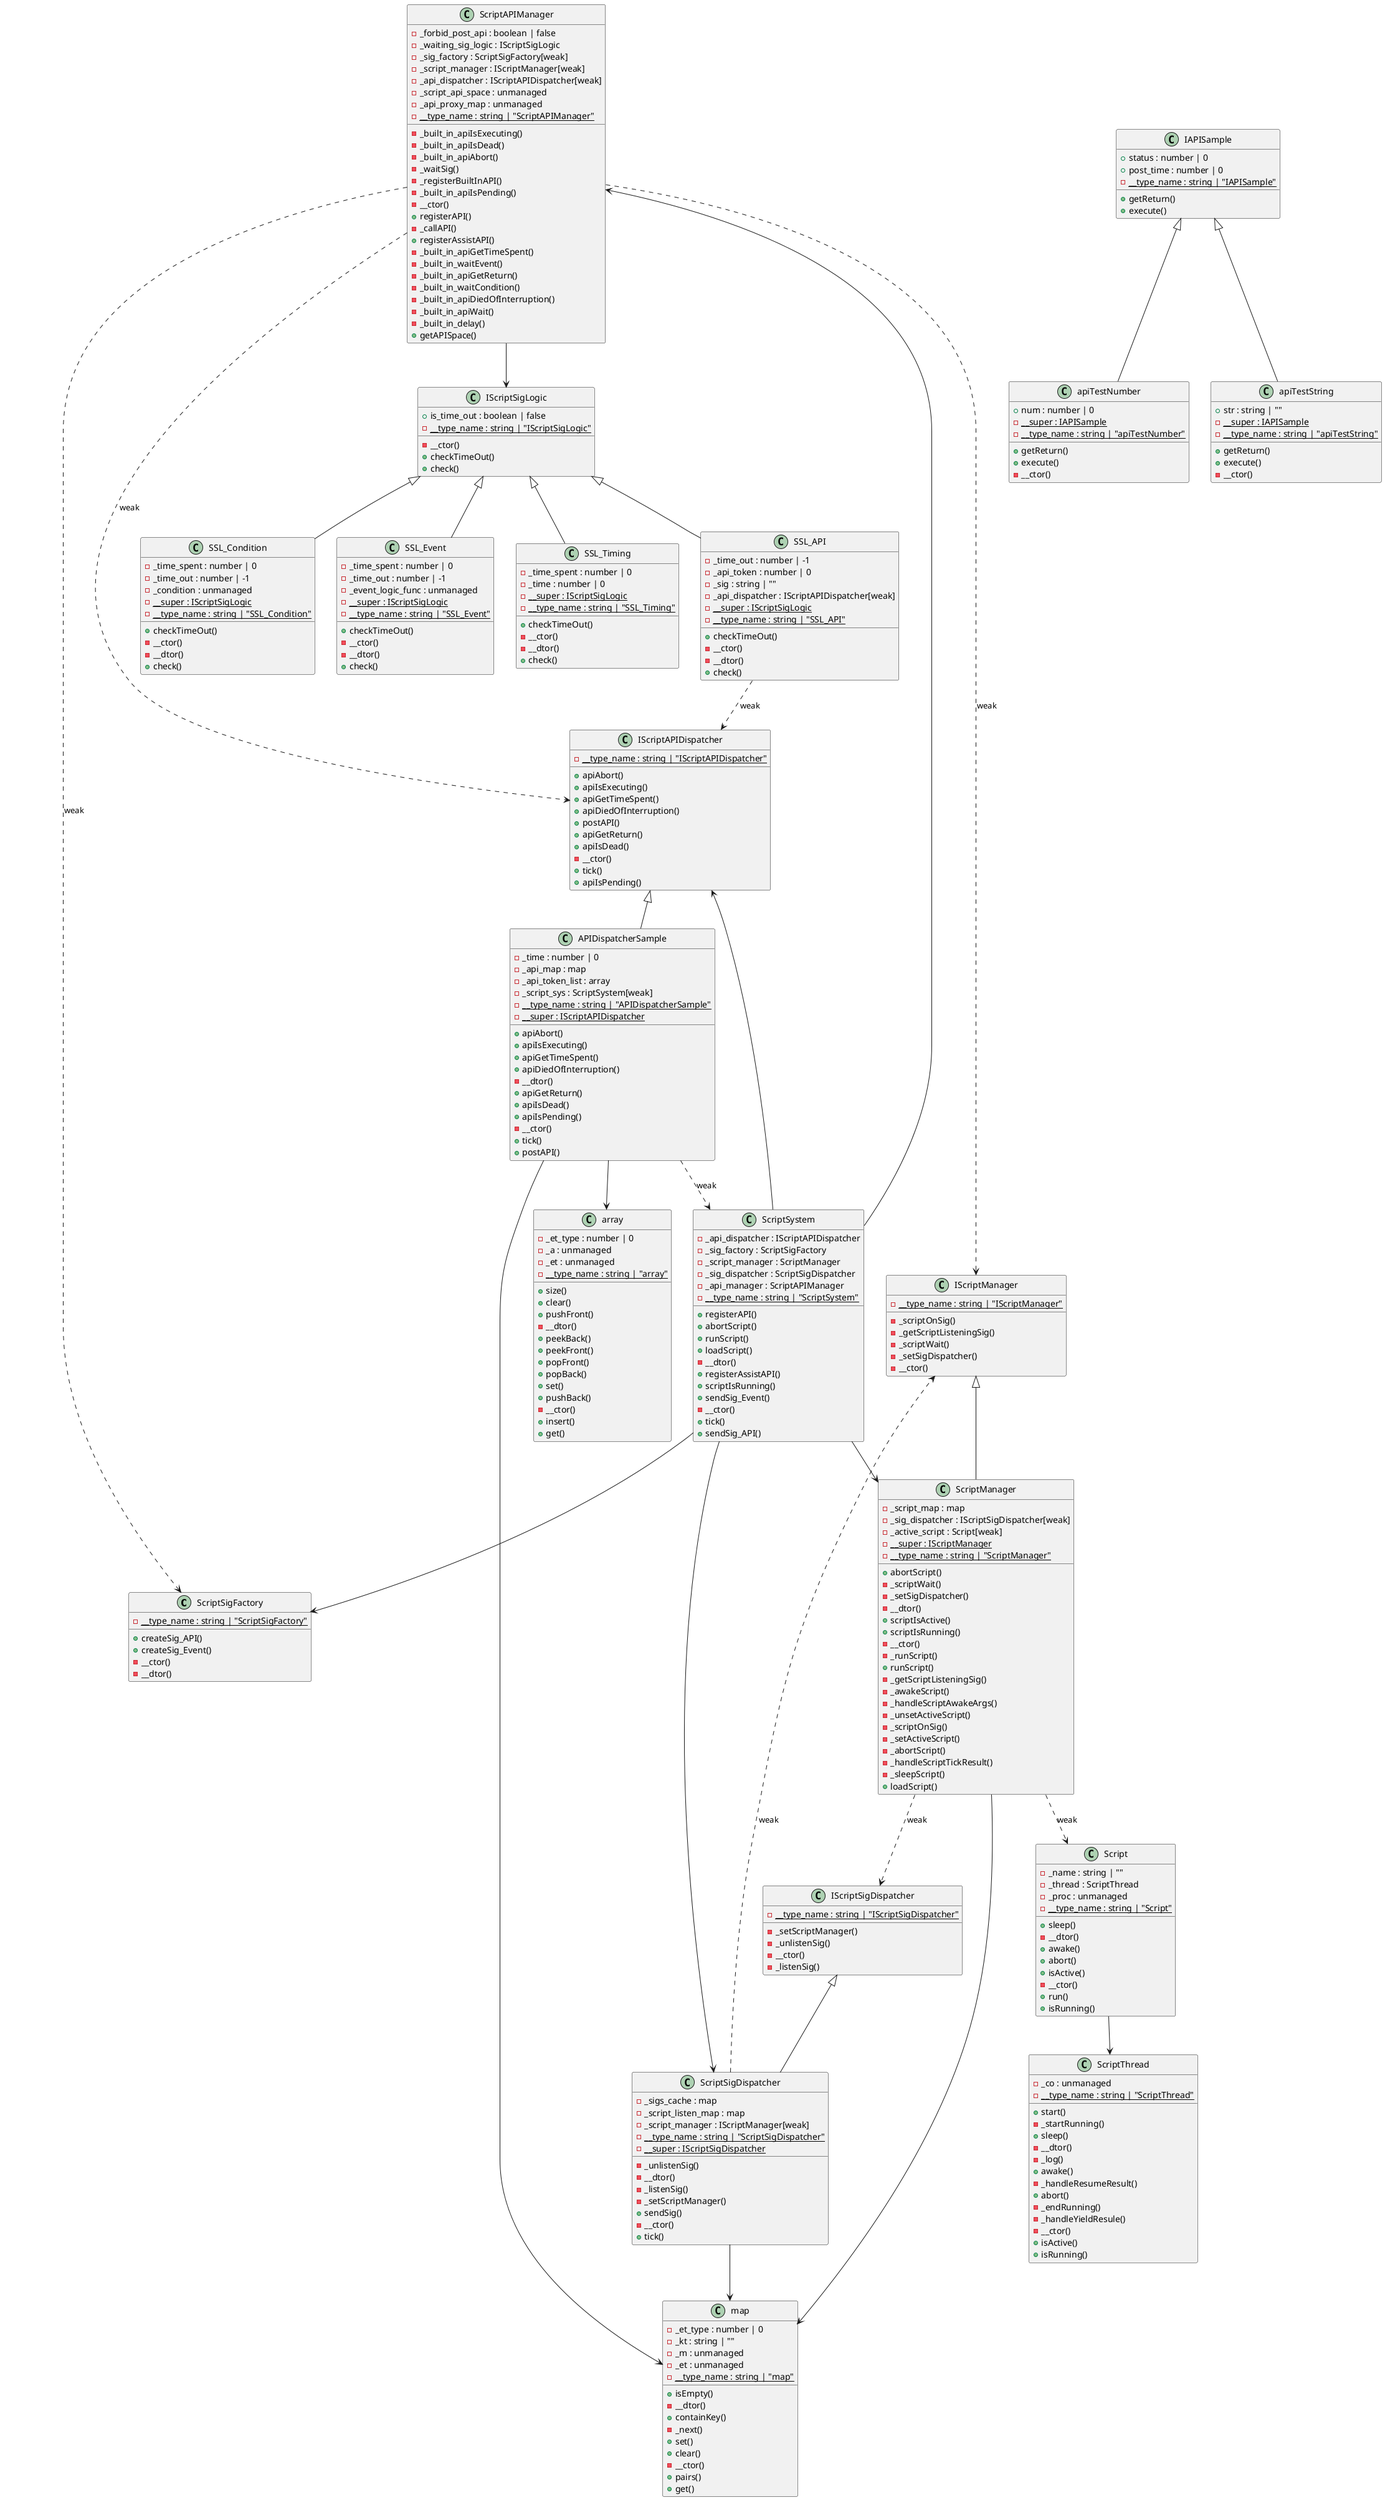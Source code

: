 @startuml
class ScriptSigFactory {
+createSig_API()
+createSig_Event()
{static} -__type_name : string | "ScriptSigFactory"
-__ctor()
-__dtor()
}
class ScriptSigDispatcher {
-_sigs_cache : map
-_script_listen_map : map
-_script_manager : IScriptManager[weak]
-_unlistenSig()
{static} -__type_name : string | "ScriptSigDispatcher"
-__dtor()
-_listenSig()
-_setScriptManager()
+sendSig()
-__ctor()
+tick()
{static} -__super : IScriptSigDispatcher
}
IScriptSigDispatcher <|-- ScriptSigDispatcher 
ScriptSigDispatcher --> map
ScriptSigDispatcher ..> IScriptManager : weak
class ScriptManager {
-_script_map : map
-_sig_dispatcher : IScriptSigDispatcher[weak]
-_active_script : Script[weak]
+abortScript()
-_scriptWait()
-_setSigDispatcher()
-__dtor()
+scriptIsActive()
+scriptIsRunning()
-__ctor()
-_runScript()
+runScript()
-_getScriptListeningSig()
-_awakeScript()
-_handleScriptAwakeArgs()
-_unsetActiveScript()
{static} -__super : IScriptManager
-_scriptOnSig()
-_setActiveScript()
-_abortScript()
-_handleScriptTickResult()
-_sleepScript()
+loadScript()
{static} -__type_name : string | "ScriptManager"
}
IScriptManager <|-- ScriptManager 
ScriptManager --> map
ScriptManager ..> IScriptSigDispatcher : weak
ScriptManager ..> Script : weak
class ScriptAPIManager {
-_forbid_post_api : boolean | false
-_waiting_sig_logic : IScriptSigLogic
-_sig_factory : ScriptSigFactory[weak]
-_script_manager : IScriptManager[weak]
-_api_dispatcher : IScriptAPIDispatcher[weak]
-_script_api_space : unmanaged
-_api_proxy_map : unmanaged
-_built_in_apiIsExecuting()
{static} -__type_name : string | "ScriptAPIManager"
-_built_in_apiIsDead()
-_built_in_apiAbort()
-_waitSig()
-_registerBuiltInAPI()
-_built_in_apiIsPending()
-__ctor()
+registerAPI()
-_callAPI()
+registerAssistAPI()
-_built_in_apiGetTimeSpent()
-_built_in_waitEvent()
-_built_in_apiGetReturn()
-_built_in_waitCondition()
-_built_in_apiDiedOfInterruption()
-_built_in_apiWait()
-_built_in_delay()
+getAPISpace()
}
ScriptAPIManager --> IScriptSigLogic
ScriptAPIManager ..> ScriptSigFactory : weak
ScriptAPIManager ..> IScriptManager : weak
ScriptAPIManager ..> IScriptAPIDispatcher : weak
class Script {
-_name : string | ""
-_thread : ScriptThread
-_proc : unmanaged
{static} -__type_name : string | "Script"
+sleep()
-__dtor()
+awake()
+abort()
+isActive()
-__ctor()
+run()
+isRunning()
}
Script --> ScriptThread
class IScriptSigLogic {
+is_time_out : boolean | false
{static} -__type_name : string | "IScriptSigLogic"
-__ctor()
+checkTimeOut()
+check()
}
class IScriptAPIDispatcher {
+apiAbort()
+apiIsExecuting()
+apiGetTimeSpent()
{static} -__type_name : string | "IScriptAPIDispatcher"
+apiDiedOfInterruption()
+postAPI()
+apiGetReturn()
+apiIsDead()
-__ctor()
+tick()
+apiIsPending()
}
class map {
-_et_type : number | 0
-_kt : string | ""
-_m : unmanaged
-_et : unmanaged
+isEmpty()
{static} -__type_name : string | "map"
-__dtor()
+containKey()
-_next()
+set()
+clear()
-__ctor()
+pairs()
+get()
}
class ScriptSystem {
-_api_dispatcher : IScriptAPIDispatcher
-_sig_factory : ScriptSigFactory
-_script_manager : ScriptManager
-_sig_dispatcher : ScriptSigDispatcher
-_api_manager : ScriptAPIManager
+registerAPI()
+abortScript()
+runScript()
+loadScript()
{static} -__type_name : string | "ScriptSystem"
-__dtor()
+registerAssistAPI()
+scriptIsRunning()
+sendSig_Event()
-__ctor()
+tick()
+sendSig_API()
}
ScriptSystem --> IScriptAPIDispatcher
ScriptSystem --> ScriptSigFactory
ScriptSystem --> ScriptManager
ScriptSystem --> ScriptSigDispatcher
ScriptSystem --> ScriptAPIManager
class IScriptSigDispatcher {
-_setScriptManager()
-_unlistenSig()
{static} -__type_name : string | "IScriptSigDispatcher"
-__ctor()
-_listenSig()
}
class apiTestNumber {
+num : number | 0
{static} -__super : IAPISample
+getReturn()
+execute()
{static} -__type_name : string | "apiTestNumber"
-__ctor()
}
IAPISample <|-- apiTestNumber 
class SSL_Condition {
-_time_spent : number | 0
-_time_out : number | -1
-_condition : unmanaged
{static} -__super : IScriptSigLogic
+checkTimeOut()
{static} -__type_name : string | "SSL_Condition"
-__ctor()
-__dtor()
+check()
}
IScriptSigLogic <|-- SSL_Condition 
class SSL_Event {
-_time_spent : number | 0
-_time_out : number | -1
-_event_logic_func : unmanaged
{static} -__super : IScriptSigLogic
+checkTimeOut()
{static} -__type_name : string | "SSL_Event"
-__ctor()
-__dtor()
+check()
}
IScriptSigLogic <|-- SSL_Event 
class array {
-_et_type : number | 0
-_a : unmanaged
-_et : unmanaged
+size()
+clear()
{static} -__type_name : string | "array"
+pushFront()
-__dtor()
+peekBack()
+peekFront()
+popFront()
+popBack()
+set()
+pushBack()
-__ctor()
+insert()
+get()
}
class apiTestString {
+str : string | ""
{static} -__super : IAPISample
+getReturn()
+execute()
{static} -__type_name : string | "apiTestString"
-__ctor()
}
IAPISample <|-- apiTestString 
class ScriptThread {
-_co : unmanaged
+start()
-_startRunning()
{static} -__type_name : string | "ScriptThread"
+sleep()
-__dtor()
-_log()
+awake()
-_handleResumeResult()
+abort()
-_endRunning()
-_handleYieldResule()
-__ctor()
+isActive()
+isRunning()
}
class SSL_Timing {
-_time_spent : number | 0
-_time : number | 0
{static} -__super : IScriptSigLogic
+checkTimeOut()
{static} -__type_name : string | "SSL_Timing"
-__ctor()
-__dtor()
+check()
}
IScriptSigLogic <|-- SSL_Timing 
class IAPISample {
+status : number | 0
+post_time : number | 0
{static} -__type_name : string | "IAPISample"
+getReturn()
+execute()
}
class APIDispatcherSample {
-_time : number | 0
-_api_map : map
-_api_token_list : array
-_script_sys : ScriptSystem[weak]
+apiAbort()
+apiIsExecuting()
+apiGetTimeSpent()
{static} -__type_name : string | "APIDispatcherSample"
+apiDiedOfInterruption()
-__dtor()
{static} -__super : IScriptAPIDispatcher
+apiGetReturn()
+apiIsDead()
+apiIsPending()
-__ctor()
+tick()
+postAPI()
}
IScriptAPIDispatcher <|-- APIDispatcherSample 
APIDispatcherSample --> map
APIDispatcherSample --> array
APIDispatcherSample ..> ScriptSystem : weak
class SSL_API {
-_time_out : number | -1
-_api_token : number | 0
-_sig : string | ""
-_api_dispatcher : IScriptAPIDispatcher[weak]
{static} -__super : IScriptSigLogic
+checkTimeOut()
{static} -__type_name : string | "SSL_API"
-__ctor()
-__dtor()
+check()
}
IScriptSigLogic <|-- SSL_API 
SSL_API ..> IScriptAPIDispatcher : weak
class IScriptManager {
-_scriptOnSig()
-_getScriptListeningSig()
-_scriptWait()
-_setSigDispatcher()
{static} -__type_name : string | "IScriptManager"
-__ctor()
}
@enduml